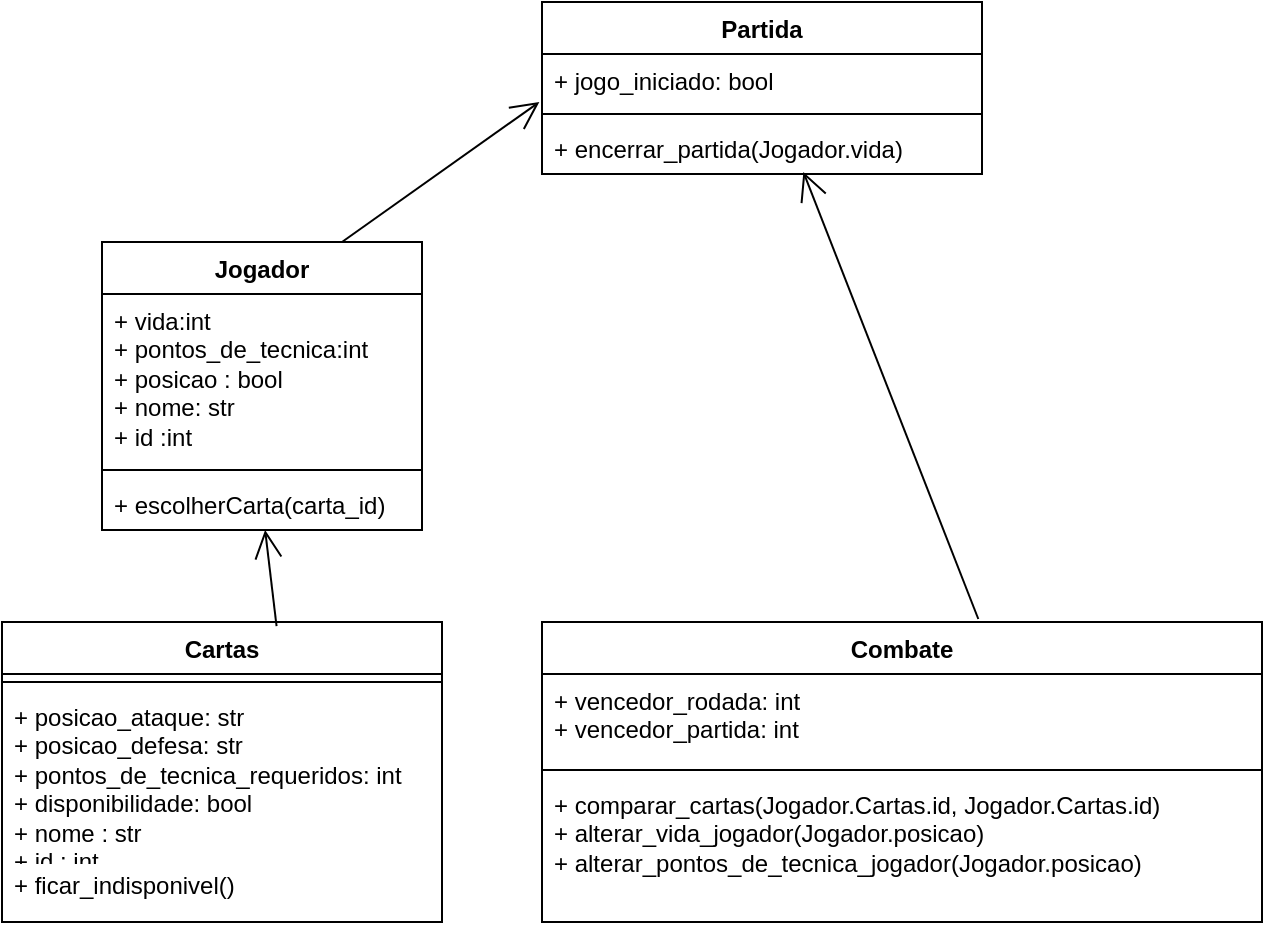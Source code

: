 <mxfile version="22.1.0" type="github">
  <diagram id="C5RBs43oDa-KdzZeNtuy" name="Page-1">
    <mxGraphModel dx="1134" dy="563" grid="1" gridSize="10" guides="1" tooltips="1" connect="1" arrows="1" fold="1" page="1" pageScale="1" pageWidth="827" pageHeight="1169" math="0" shadow="0">
      <root>
        <mxCell id="WIyWlLk6GJQsqaUBKTNV-0" />
        <mxCell id="WIyWlLk6GJQsqaUBKTNV-1" parent="WIyWlLk6GJQsqaUBKTNV-0" />
        <mxCell id="Wt1cgnrOFFd20hkvTsMa-0" value="Partida" style="swimlane;fontStyle=1;align=center;verticalAlign=top;childLayout=stackLayout;horizontal=1;startSize=26;horizontalStack=0;resizeParent=1;resizeParentMax=0;resizeLast=0;collapsible=1;marginBottom=0;whiteSpace=wrap;html=1;" vertex="1" parent="WIyWlLk6GJQsqaUBKTNV-1">
          <mxGeometry x="360" y="30" width="220" height="86" as="geometry" />
        </mxCell>
        <mxCell id="Wt1cgnrOFFd20hkvTsMa-1" value="&lt;div&gt;+ jogo_iniciado: bool&lt;/div&gt;" style="text;strokeColor=none;fillColor=none;align=left;verticalAlign=top;spacingLeft=4;spacingRight=4;overflow=hidden;rotatable=0;points=[[0,0.5],[1,0.5]];portConstraint=eastwest;whiteSpace=wrap;html=1;" vertex="1" parent="Wt1cgnrOFFd20hkvTsMa-0">
          <mxGeometry y="26" width="220" height="26" as="geometry" />
        </mxCell>
        <mxCell id="Wt1cgnrOFFd20hkvTsMa-2" value="" style="line;strokeWidth=1;fillColor=none;align=left;verticalAlign=middle;spacingTop=-1;spacingLeft=3;spacingRight=3;rotatable=0;labelPosition=right;points=[];portConstraint=eastwest;strokeColor=inherit;" vertex="1" parent="Wt1cgnrOFFd20hkvTsMa-0">
          <mxGeometry y="52" width="220" height="8" as="geometry" />
        </mxCell>
        <mxCell id="Wt1cgnrOFFd20hkvTsMa-3" value="+ encerrar_partida(Jogador.vida)" style="text;strokeColor=none;fillColor=none;align=left;verticalAlign=top;spacingLeft=4;spacingRight=4;overflow=hidden;rotatable=0;points=[[0,0.5],[1,0.5]];portConstraint=eastwest;whiteSpace=wrap;html=1;" vertex="1" parent="Wt1cgnrOFFd20hkvTsMa-0">
          <mxGeometry y="60" width="220" height="26" as="geometry" />
        </mxCell>
        <mxCell id="Wt1cgnrOFFd20hkvTsMa-4" value="Combate" style="swimlane;fontStyle=1;align=center;verticalAlign=top;childLayout=stackLayout;horizontal=1;startSize=26;horizontalStack=0;resizeParent=1;resizeParentMax=0;resizeLast=0;collapsible=1;marginBottom=0;whiteSpace=wrap;html=1;" vertex="1" parent="WIyWlLk6GJQsqaUBKTNV-1">
          <mxGeometry x="360" y="340" width="360" height="150" as="geometry" />
        </mxCell>
        <mxCell id="Wt1cgnrOFFd20hkvTsMa-5" value="&lt;div&gt;+ vencedor_rodada: int &lt;br&gt;&lt;/div&gt;&lt;div&gt;+ vencedor_partida: int&lt;br&gt;&lt;/div&gt;" style="text;strokeColor=none;fillColor=none;align=left;verticalAlign=top;spacingLeft=4;spacingRight=4;overflow=hidden;rotatable=0;points=[[0,0.5],[1,0.5]];portConstraint=eastwest;whiteSpace=wrap;html=1;" vertex="1" parent="Wt1cgnrOFFd20hkvTsMa-4">
          <mxGeometry y="26" width="360" height="44" as="geometry" />
        </mxCell>
        <mxCell id="Wt1cgnrOFFd20hkvTsMa-6" value="" style="line;strokeWidth=1;fillColor=none;align=left;verticalAlign=middle;spacingTop=-1;spacingLeft=3;spacingRight=3;rotatable=0;labelPosition=right;points=[];portConstraint=eastwest;strokeColor=inherit;" vertex="1" parent="Wt1cgnrOFFd20hkvTsMa-4">
          <mxGeometry y="70" width="360" height="8" as="geometry" />
        </mxCell>
        <mxCell id="Wt1cgnrOFFd20hkvTsMa-7" value="&lt;div&gt;+ comparar_cartas(Jogador.Cartas.id, Jogador.Cartas.id)&lt;/div&gt;&lt;div&gt;+ alterar_vida_jogador(Jogador.posicao)&lt;/div&gt;&lt;div&gt;+ alterar_pontos_de_tecnica_jogador(Jogador.posicao)&lt;br&gt;&lt;/div&gt;&lt;div&gt;&lt;br&gt;&lt;/div&gt;" style="text;strokeColor=none;fillColor=none;align=left;verticalAlign=top;spacingLeft=4;spacingRight=4;overflow=hidden;rotatable=0;points=[[0,0.5],[1,0.5]];portConstraint=eastwest;whiteSpace=wrap;html=1;" vertex="1" parent="Wt1cgnrOFFd20hkvTsMa-4">
          <mxGeometry y="78" width="360" height="72" as="geometry" />
        </mxCell>
        <mxCell id="Wt1cgnrOFFd20hkvTsMa-8" value="Jogador" style="swimlane;fontStyle=1;align=center;verticalAlign=top;childLayout=stackLayout;horizontal=1;startSize=26;horizontalStack=0;resizeParent=1;resizeParentMax=0;resizeLast=0;collapsible=1;marginBottom=0;whiteSpace=wrap;html=1;" vertex="1" parent="WIyWlLk6GJQsqaUBKTNV-1">
          <mxGeometry x="140" y="150" width="160" height="144" as="geometry" />
        </mxCell>
        <mxCell id="Wt1cgnrOFFd20hkvTsMa-9" value="&lt;div&gt;+ vida:int&lt;/div&gt;&lt;div&gt;+ pontos_de_tecnica:int&lt;/div&gt;&lt;div&gt;+ posicao : bool&lt;/div&gt;&lt;div&gt;+ nome: str&lt;/div&gt;&lt;div&gt;+ id :int&lt;br&gt;&lt;/div&gt;&lt;div&gt;&lt;br&gt;&lt;/div&gt;" style="text;strokeColor=none;fillColor=none;align=left;verticalAlign=top;spacingLeft=4;spacingRight=4;overflow=hidden;rotatable=0;points=[[0,0.5],[1,0.5]];portConstraint=eastwest;whiteSpace=wrap;html=1;" vertex="1" parent="Wt1cgnrOFFd20hkvTsMa-8">
          <mxGeometry y="26" width="160" height="84" as="geometry" />
        </mxCell>
        <mxCell id="Wt1cgnrOFFd20hkvTsMa-10" value="" style="line;strokeWidth=1;fillColor=none;align=left;verticalAlign=middle;spacingTop=-1;spacingLeft=3;spacingRight=3;rotatable=0;labelPosition=right;points=[];portConstraint=eastwest;strokeColor=inherit;" vertex="1" parent="Wt1cgnrOFFd20hkvTsMa-8">
          <mxGeometry y="110" width="160" height="8" as="geometry" />
        </mxCell>
        <mxCell id="Wt1cgnrOFFd20hkvTsMa-11" value="+ escolherCarta(carta_id)" style="text;strokeColor=none;fillColor=none;align=left;verticalAlign=top;spacingLeft=4;spacingRight=4;overflow=hidden;rotatable=0;points=[[0,0.5],[1,0.5]];portConstraint=eastwest;whiteSpace=wrap;html=1;" vertex="1" parent="Wt1cgnrOFFd20hkvTsMa-8">
          <mxGeometry y="118" width="160" height="26" as="geometry" />
        </mxCell>
        <mxCell id="Wt1cgnrOFFd20hkvTsMa-12" value="&lt;div&gt;Cartas&lt;/div&gt;" style="swimlane;fontStyle=1;align=center;verticalAlign=top;childLayout=stackLayout;horizontal=1;startSize=26;horizontalStack=0;resizeParent=1;resizeParentMax=0;resizeLast=0;collapsible=1;marginBottom=0;whiteSpace=wrap;html=1;" vertex="1" parent="WIyWlLk6GJQsqaUBKTNV-1">
          <mxGeometry x="90" y="340" width="220" height="150" as="geometry" />
        </mxCell>
        <mxCell id="Wt1cgnrOFFd20hkvTsMa-14" value="" style="line;strokeWidth=1;fillColor=none;align=left;verticalAlign=middle;spacingTop=-1;spacingLeft=3;spacingRight=3;rotatable=0;labelPosition=right;points=[];portConstraint=eastwest;strokeColor=inherit;" vertex="1" parent="Wt1cgnrOFFd20hkvTsMa-12">
          <mxGeometry y="26" width="220" height="8" as="geometry" />
        </mxCell>
        <mxCell id="Wt1cgnrOFFd20hkvTsMa-13" value="&lt;div&gt;+ posicao_ataque: str&lt;/div&gt;&lt;div&gt;+ posicao_defesa: str&lt;/div&gt;&lt;div&gt;+ pontos_de_tecnica_requeridos: int&lt;br&gt;&lt;/div&gt;&lt;div&gt;+ disponibilidade: bool&lt;br&gt;&lt;/div&gt;&lt;div&gt;+ nome : str&lt;br&gt;&lt;/div&gt;&lt;div&gt;+ id : int&lt;br&gt;&lt;/div&gt;&lt;div&gt;&lt;br&gt;&lt;/div&gt;" style="text;strokeColor=none;fillColor=none;align=left;verticalAlign=top;spacingLeft=4;spacingRight=4;overflow=hidden;rotatable=0;points=[[0,0.5],[1,0.5]];portConstraint=eastwest;whiteSpace=wrap;html=1;" vertex="1" parent="Wt1cgnrOFFd20hkvTsMa-12">
          <mxGeometry y="34" width="220" height="84" as="geometry" />
        </mxCell>
        <mxCell id="Wt1cgnrOFFd20hkvTsMa-15" value="+ ficar_indisponivel()" style="text;strokeColor=none;fillColor=none;align=left;verticalAlign=top;spacingLeft=4;spacingRight=4;overflow=hidden;rotatable=0;points=[[0,0.5],[1,0.5]];portConstraint=eastwest;whiteSpace=wrap;html=1;" vertex="1" parent="Wt1cgnrOFFd20hkvTsMa-12">
          <mxGeometry y="118" width="220" height="32" as="geometry" />
        </mxCell>
        <mxCell id="Wt1cgnrOFFd20hkvTsMa-20" value="" style="endArrow=open;endFill=1;endSize=12;html=1;rounded=0;exitX=0.75;exitY=0;exitDx=0;exitDy=0;entryX=-0.006;entryY=0.923;entryDx=0;entryDy=0;entryPerimeter=0;" edge="1" parent="WIyWlLk6GJQsqaUBKTNV-1" source="Wt1cgnrOFFd20hkvTsMa-8" target="Wt1cgnrOFFd20hkvTsMa-1">
          <mxGeometry width="160" relative="1" as="geometry">
            <mxPoint x="550" y="230" as="sourcePoint" />
            <mxPoint x="390" y="230" as="targetPoint" />
          </mxGeometry>
        </mxCell>
        <mxCell id="Wt1cgnrOFFd20hkvTsMa-21" value="" style="endArrow=open;endFill=1;endSize=12;html=1;rounded=0;exitX=0.606;exitY=-0.01;exitDx=0;exitDy=0;exitPerimeter=0;entryX=0.594;entryY=0.962;entryDx=0;entryDy=0;entryPerimeter=0;" edge="1" parent="WIyWlLk6GJQsqaUBKTNV-1" source="Wt1cgnrOFFd20hkvTsMa-4" target="Wt1cgnrOFFd20hkvTsMa-3">
          <mxGeometry width="160" relative="1" as="geometry">
            <mxPoint x="550" y="230" as="sourcePoint" />
            <mxPoint x="390" y="230" as="targetPoint" />
          </mxGeometry>
        </mxCell>
        <mxCell id="Wt1cgnrOFFd20hkvTsMa-22" value="" style="endArrow=open;endFill=1;endSize=12;html=1;rounded=0;exitX=0.624;exitY=0.014;exitDx=0;exitDy=0;exitPerimeter=0;" edge="1" parent="WIyWlLk6GJQsqaUBKTNV-1" source="Wt1cgnrOFFd20hkvTsMa-12" target="Wt1cgnrOFFd20hkvTsMa-11">
          <mxGeometry width="160" relative="1" as="geometry">
            <mxPoint x="390" y="230" as="sourcePoint" />
            <mxPoint x="550" y="230" as="targetPoint" />
          </mxGeometry>
        </mxCell>
      </root>
    </mxGraphModel>
  </diagram>
</mxfile>
